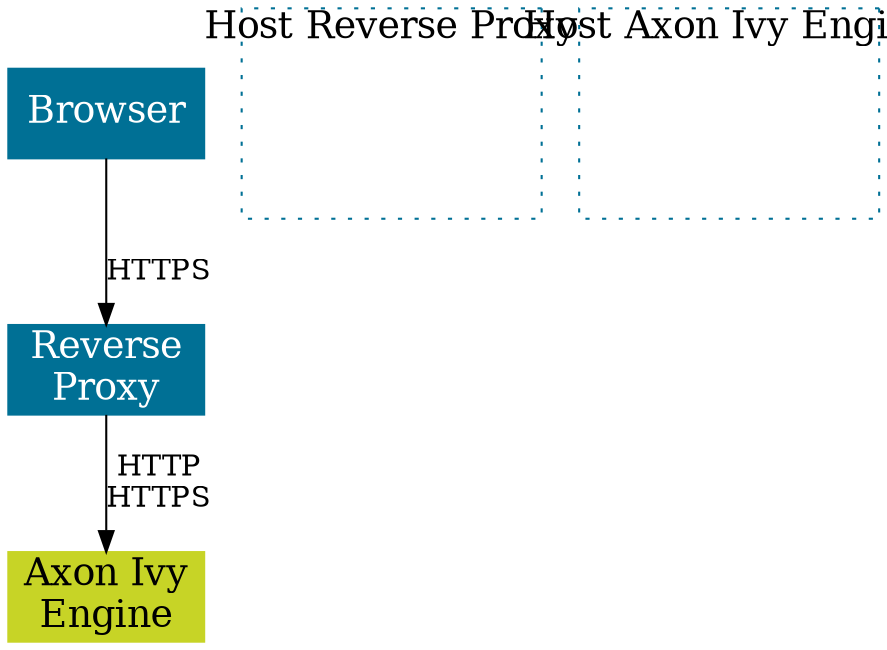 
digraph overview {
  node [
    shape=box, 
    style=filled,
    margin=0 width=2 height=0.8
    fontcolor="white",    
    color="#007095",
    fixedsize=true,
    fontsize=18
  ];

  browser [ label="Browser", pos = "0,2.5!", width="1.3" height="0.6"];
  reverseproxy [ label="Reverse\nProxy", pos="3,2.5!" width="1.3" height="0.6"]
  engine [label="Axon Ivy\nEngine", pos="6,2.5!", height="0.6", width="1.3", color="#C7D426", fontcolor="black"];

  hostProxy [ label="Host Reverse Proxy",pos = "3.0,2.6!" width=2 height=1.4 style="dotted" fontcolor="black" labelloc="t"];
  hostEngine [ label="Host Axon Ivy Engine",pos = "6.0,2.6!" width=2 height=1.4 style="dotted" fontcolor="black" labelloc="t"];
  
  browser -> reverseproxy [ label="HTTPS"];
  reverseproxy -> engine [ label="HTTP\nHTTPS" ];
}
